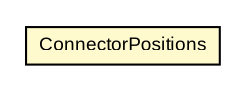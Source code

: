 #!/usr/local/bin/dot
#
# Class diagram 
# Generated by UMLGraph version R5_6-24-gf6e263 (http://www.umlgraph.org/)
#

digraph G {
	edge [fontname="arial",fontsize=10,labelfontname="arial",labelfontsize=10];
	node [fontname="arial",fontsize=10,shape=plaintext];
	nodesep=0.25;
	ranksep=0.5;
	// org.settings4j.ConnectorPositions
	c1904 [label=<<table title="org.settings4j.ConnectorPositions" border="0" cellborder="1" cellspacing="0" cellpadding="2" port="p" bgcolor="lemonChiffon" href="./ConnectorPositions.html">
		<tr><td><table border="0" cellspacing="0" cellpadding="1">
<tr><td align="center" balign="center"> ConnectorPositions </td></tr>
		</table></td></tr>
		</table>>, URL="./ConnectorPositions.html", fontname="arial", fontcolor="black", fontsize=9.0];
}

